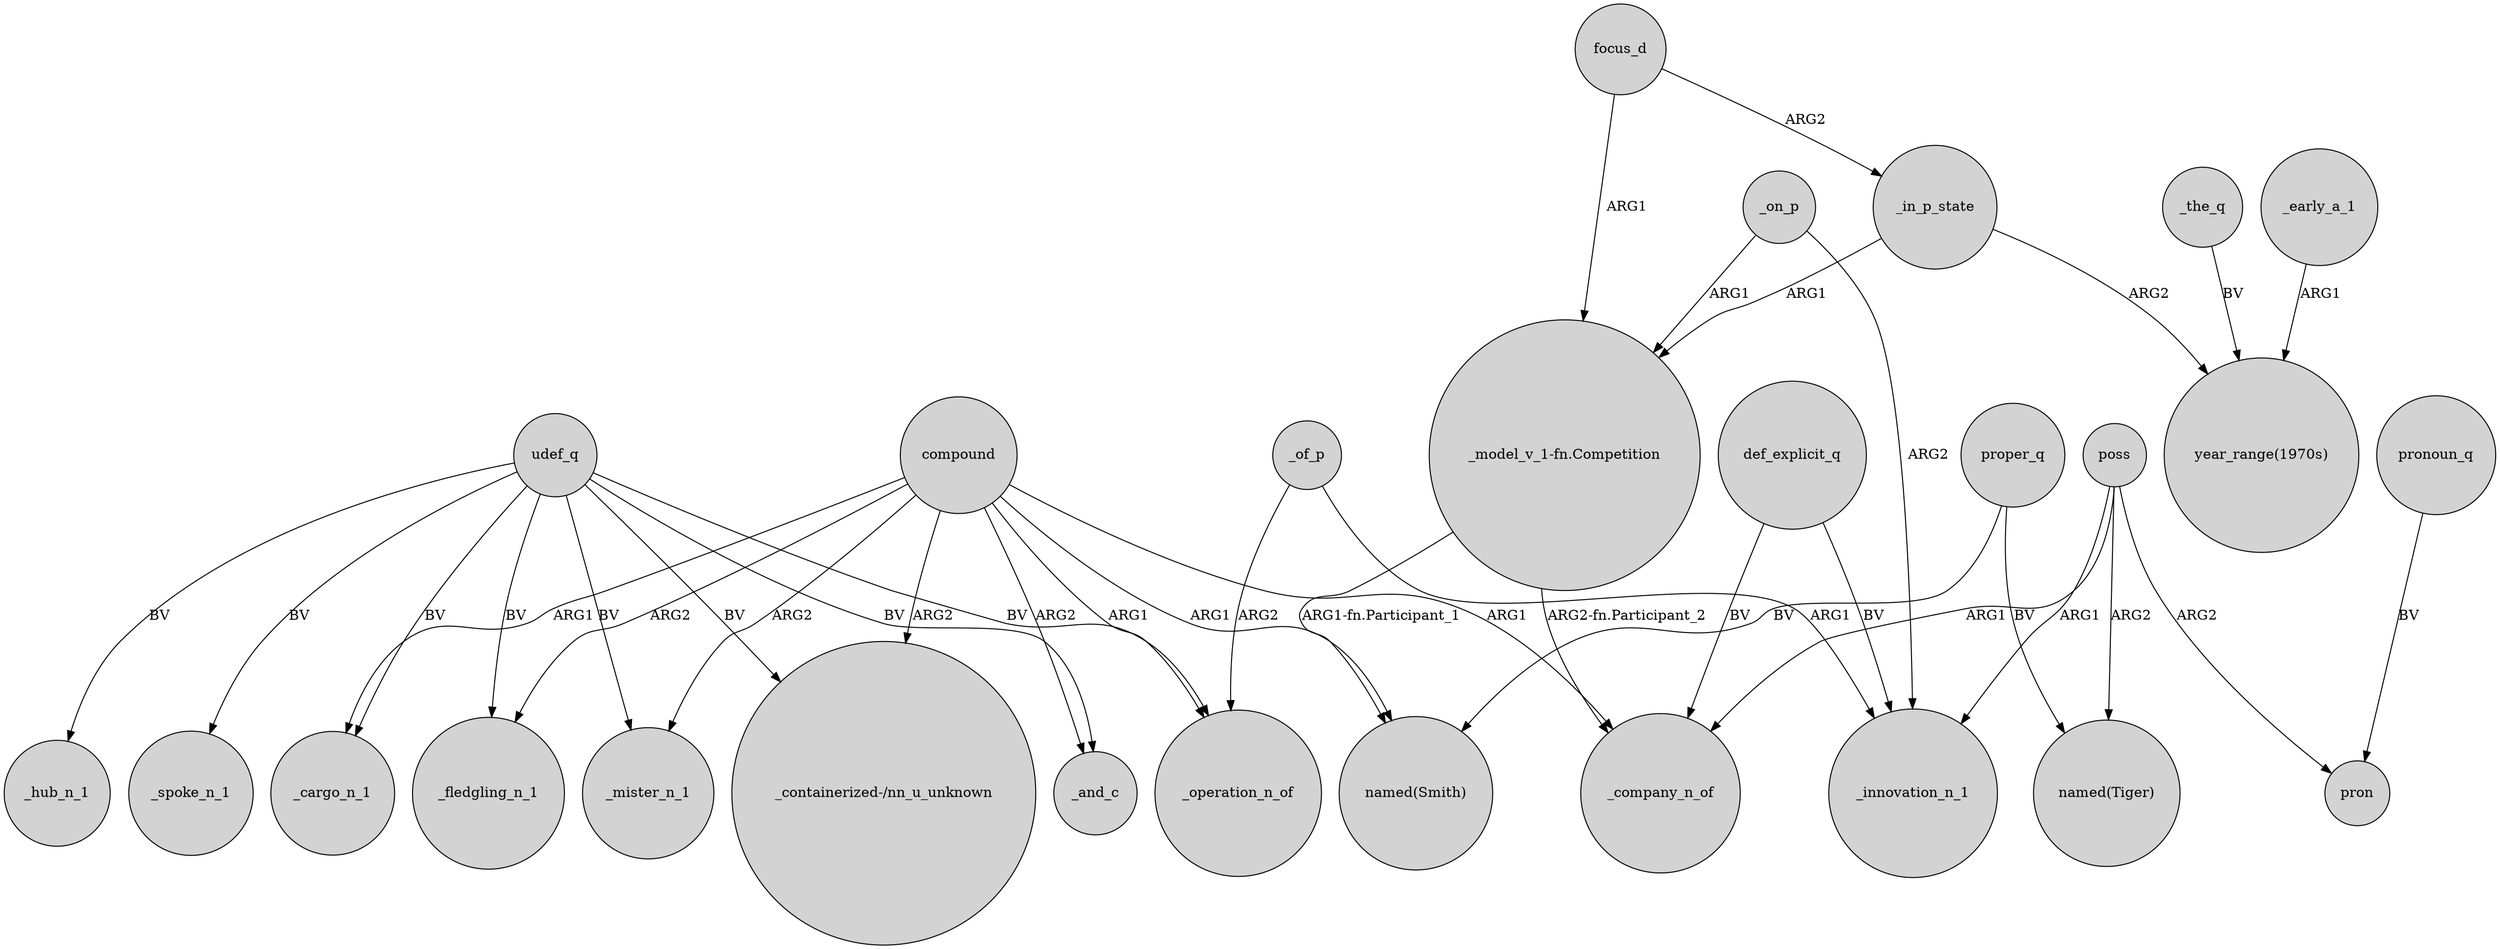 digraph {
	node [shape=circle style=filled]
	udef_q -> _spoke_n_1 [label=BV]
	compound -> _mister_n_1 [label=ARG2]
	focus_d -> _in_p_state [label=ARG2]
	_of_p -> _innovation_n_1 [label=ARG1]
	proper_q -> "named(Smith)" [label=BV]
	poss -> _innovation_n_1 [label=ARG1]
	_on_p -> "_model_v_1-fn.Competition" [label=ARG1]
	udef_q -> _cargo_n_1 [label=BV]
	compound -> _company_n_of [label=ARG1]
	_of_p -> _operation_n_of [label=ARG2]
	udef_q -> _hub_n_1 [label=BV]
	compound -> _operation_n_of [label=ARG1]
	_the_q -> "year_range(1970s)" [label=BV]
	_on_p -> _innovation_n_1 [label=ARG2]
	udef_q -> _mister_n_1 [label=BV]
	udef_q -> _and_c [label=BV]
	focus_d -> "_model_v_1-fn.Competition" [label=ARG1]
	compound -> _and_c [label=ARG2]
	udef_q -> _fledgling_n_1 [label=BV]
	proper_q -> "named(Tiger)" [label=BV]
	compound -> "named(Smith)" [label=ARG1]
	pronoun_q -> pron [label=BV]
	poss -> pron [label=ARG2]
	compound -> _fledgling_n_1 [label=ARG2]
	udef_q -> _operation_n_of [label=BV]
	_early_a_1 -> "year_range(1970s)" [label=ARG1]
	poss -> "named(Tiger)" [label=ARG2]
	"_model_v_1-fn.Competition" -> "named(Smith)" [label="ARG1-fn.Participant_1"]
	_in_p_state -> "year_range(1970s)" [label=ARG2]
	udef_q -> "_containerized-/nn_u_unknown" [label=BV]
	compound -> "_containerized-/nn_u_unknown" [label=ARG2]
	poss -> _company_n_of [label=ARG1]
	"_model_v_1-fn.Competition" -> _company_n_of [label="ARG2-fn.Participant_2"]
	def_explicit_q -> _company_n_of [label=BV]
	_in_p_state -> "_model_v_1-fn.Competition" [label=ARG1]
	compound -> _cargo_n_1 [label=ARG1]
	def_explicit_q -> _innovation_n_1 [label=BV]
}
